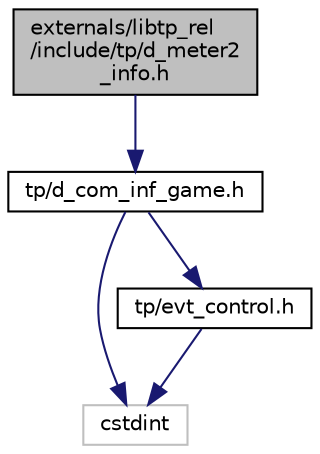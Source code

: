 digraph "externals/libtp_rel/include/tp/d_meter2_info.h"
{
 // LATEX_PDF_SIZE
  edge [fontname="Helvetica",fontsize="10",labelfontname="Helvetica",labelfontsize="10"];
  node [fontname="Helvetica",fontsize="10",shape=record];
  Node1 [label="externals/libtp_rel\l/include/tp/d_meter2\l_info.h",height=0.2,width=0.4,color="black", fillcolor="grey75", style="filled", fontcolor="black",tooltip="Holds the pointers to button transparancy values (possibly more)"];
  Node1 -> Node2 [color="midnightblue",fontsize="10",style="solid",fontname="Helvetica"];
  Node2 [label="tp/d_com_inf_game.h",height=0.2,width=0.4,color="black", fillcolor="white", style="filled",URL="$dd/de1/d__com__inf__game_8h.html",tooltip="Holds general game information."];
  Node2 -> Node3 [color="midnightblue",fontsize="10",style="solid",fontname="Helvetica"];
  Node3 [label="cstdint",height=0.2,width=0.4,color="grey75", fillcolor="white", style="filled",tooltip=" "];
  Node2 -> Node4 [color="midnightblue",fontsize="10",style="solid",fontname="Helvetica"];
  Node4 [label="tp/evt_control.h",height=0.2,width=0.4,color="black", fillcolor="white", style="filled",URL="$d7/d02/evt__control_8h.html",tooltip="Holds members event & cutscene control field."];
  Node4 -> Node3 [color="midnightblue",fontsize="10",style="solid",fontname="Helvetica"];
}
